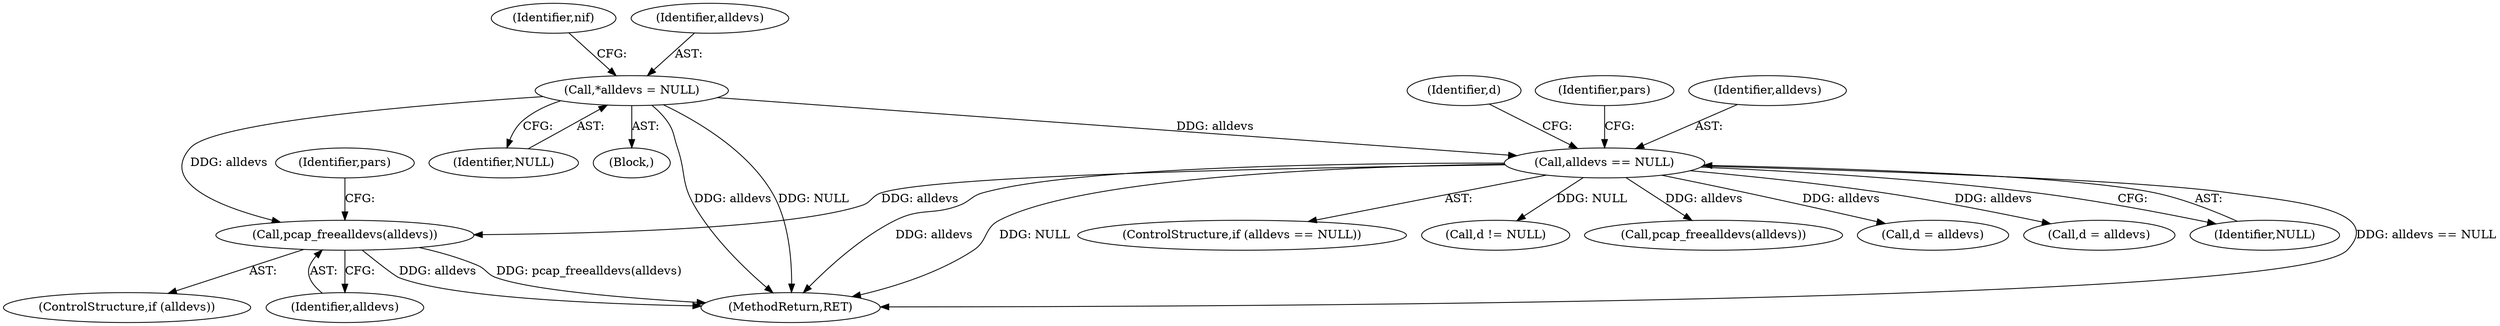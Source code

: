 digraph "0_libpcap_617b12c0339db4891d117b661982126c495439ea@API" {
"1000628" [label="(Call,pcap_freealldevs(alldevs))"];
"1000125" [label="(Call,*alldevs = NULL)"];
"1000158" [label="(Call,alldevs == NULL)"];
"1000629" [label="(Identifier,alldevs)"];
"1000628" [label="(Call,pcap_freealldevs(alldevs))"];
"1000652" [label="(MethodReturn,RET)"];
"1000133" [label="(Identifier,nif)"];
"1000157" [label="(ControlStructure,if (alldevs == NULL))"];
"1000126" [label="(Identifier,alldevs)"];
"1000166" [label="(Identifier,pars)"];
"1000159" [label="(Identifier,alldevs)"];
"1000125" [label="(Call,*alldevs = NULL)"];
"1000127" [label="(Identifier,NULL)"];
"1000188" [label="(Call,d != NULL)"];
"1000601" [label="(Call,pcap_freealldevs(alldevs))"];
"1000158" [label="(Call,alldevs == NULL)"];
"1000626" [label="(ControlStructure,if (alldevs))"];
"1000185" [label="(Call,d = alldevs)"];
"1000281" [label="(Call,d = alldevs)"];
"1000186" [label="(Identifier,d)"];
"1000160" [label="(Identifier,NULL)"];
"1000116" [label="(Block,)"];
"1000634" [label="(Identifier,pars)"];
"1000628" -> "1000626"  [label="AST: "];
"1000628" -> "1000629"  [label="CFG: "];
"1000629" -> "1000628"  [label="AST: "];
"1000634" -> "1000628"  [label="CFG: "];
"1000628" -> "1000652"  [label="DDG: alldevs"];
"1000628" -> "1000652"  [label="DDG: pcap_freealldevs(alldevs)"];
"1000125" -> "1000628"  [label="DDG: alldevs"];
"1000158" -> "1000628"  [label="DDG: alldevs"];
"1000125" -> "1000116"  [label="AST: "];
"1000125" -> "1000127"  [label="CFG: "];
"1000126" -> "1000125"  [label="AST: "];
"1000127" -> "1000125"  [label="AST: "];
"1000133" -> "1000125"  [label="CFG: "];
"1000125" -> "1000652"  [label="DDG: alldevs"];
"1000125" -> "1000652"  [label="DDG: NULL"];
"1000125" -> "1000158"  [label="DDG: alldevs"];
"1000158" -> "1000157"  [label="AST: "];
"1000158" -> "1000160"  [label="CFG: "];
"1000159" -> "1000158"  [label="AST: "];
"1000160" -> "1000158"  [label="AST: "];
"1000166" -> "1000158"  [label="CFG: "];
"1000186" -> "1000158"  [label="CFG: "];
"1000158" -> "1000652"  [label="DDG: alldevs"];
"1000158" -> "1000652"  [label="DDG: NULL"];
"1000158" -> "1000652"  [label="DDG: alldevs == NULL"];
"1000158" -> "1000185"  [label="DDG: alldevs"];
"1000158" -> "1000188"  [label="DDG: NULL"];
"1000158" -> "1000281"  [label="DDG: alldevs"];
"1000158" -> "1000601"  [label="DDG: alldevs"];
}
